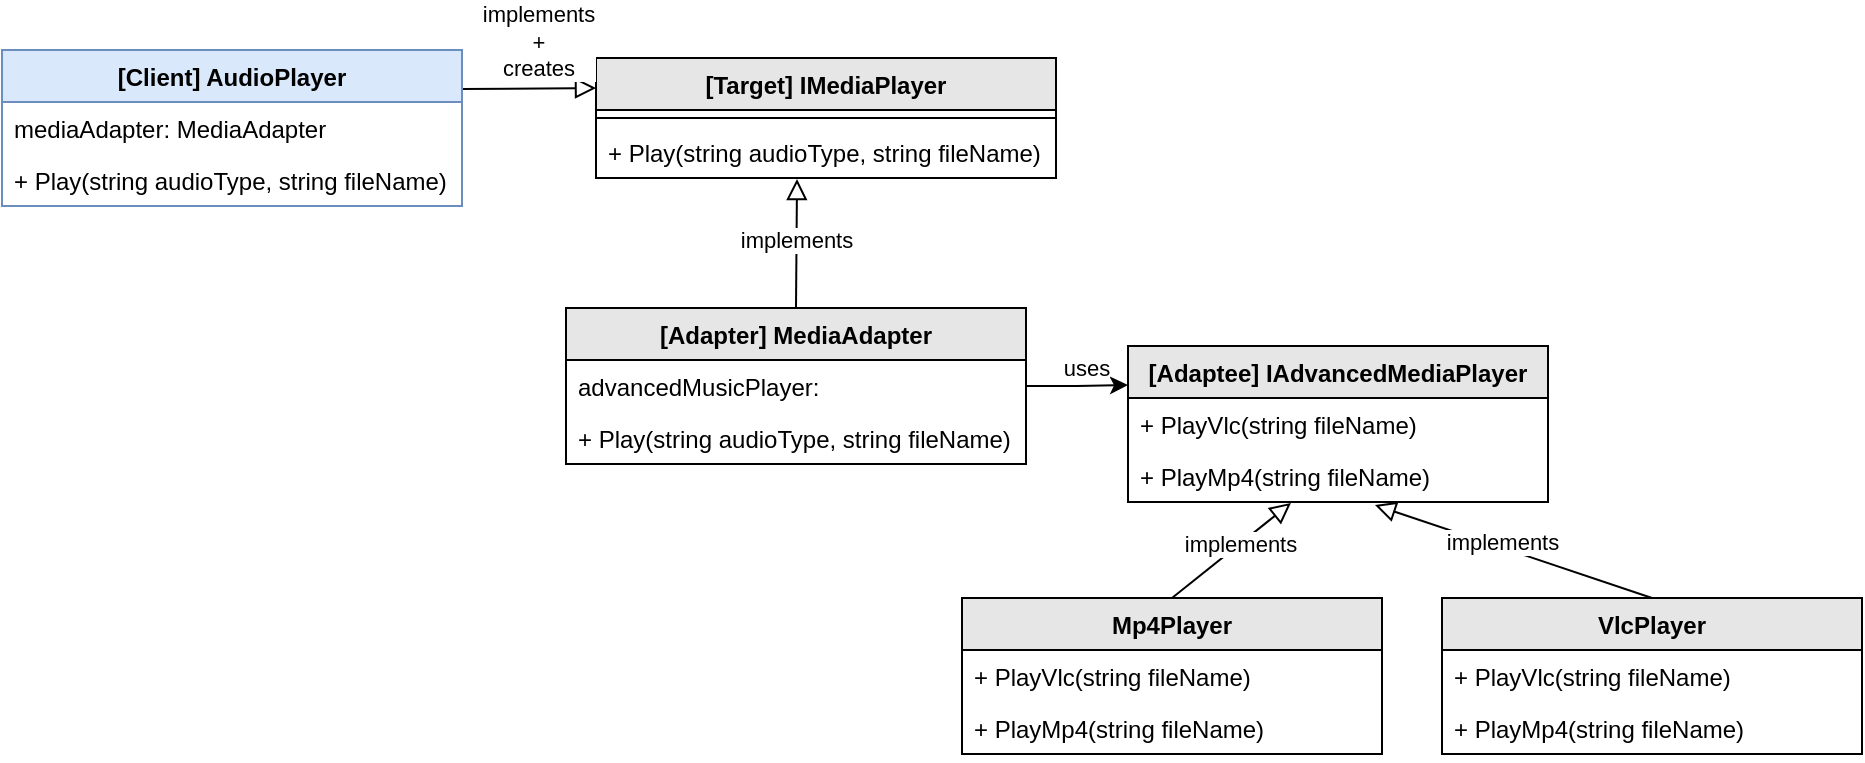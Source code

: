 <mxfile version="27.0.5">
  <diagram name="Page-1" id="FarZWbpBFylNNxL5vy0e">
    <mxGraphModel dx="1796" dy="572" grid="1" gridSize="10" guides="1" tooltips="1" connect="1" arrows="1" fold="1" page="1" pageScale="1" pageWidth="850" pageHeight="1100" math="0" shadow="0">
      <root>
        <mxCell id="0" />
        <mxCell id="1" parent="0" />
        <mxCell id="3rPEj9I898ouJbH6v4H0-1" value="[Target] IMediaPlayer" style="swimlane;fontStyle=1;align=center;verticalAlign=top;childLayout=stackLayout;horizontal=1;startSize=26;horizontalStack=0;resizeParent=1;resizeParentMax=0;resizeLast=0;collapsible=1;marginBottom=0;whiteSpace=wrap;html=1;fillColor=#E6E6E6;" vertex="1" parent="1">
          <mxGeometry x="177" y="90" width="230" height="60" as="geometry" />
        </mxCell>
        <mxCell id="3rPEj9I898ouJbH6v4H0-2" value="" style="line;strokeWidth=1;fillColor=none;align=left;verticalAlign=middle;spacingTop=-1;spacingLeft=3;spacingRight=3;rotatable=0;labelPosition=right;points=[];portConstraint=eastwest;strokeColor=inherit;" vertex="1" parent="3rPEj9I898ouJbH6v4H0-1">
          <mxGeometry y="26" width="230" height="8" as="geometry" />
        </mxCell>
        <mxCell id="3rPEj9I898ouJbH6v4H0-3" value="+ Play(string audioType, string fileName)" style="text;strokeColor=none;fillColor=none;align=left;verticalAlign=top;spacingLeft=4;spacingRight=4;overflow=hidden;rotatable=0;points=[[0,0.5],[1,0.5]];portConstraint=eastwest;whiteSpace=wrap;html=1;" vertex="1" parent="3rPEj9I898ouJbH6v4H0-1">
          <mxGeometry y="34" width="230" height="26" as="geometry" />
        </mxCell>
        <mxCell id="3rPEj9I898ouJbH6v4H0-4" value="implements&lt;br&gt;+&lt;br&gt;creates" style="html=1;verticalAlign=bottom;endArrow=block;endSize=8;curved=0;rounded=0;exitX=1;exitY=0.25;exitDx=0;exitDy=0;endFill=0;entryX=0;entryY=0.25;entryDx=0;entryDy=0;" edge="1" parent="1" source="3rPEj9I898ouJbH6v4H0-7" target="3rPEj9I898ouJbH6v4H0-1">
          <mxGeometry x="0.149" y="1" relative="1" as="geometry">
            <mxPoint x="240" y="310" as="sourcePoint" />
            <mxPoint x="273.04" y="176" as="targetPoint" />
            <mxPoint as="offset" />
          </mxGeometry>
        </mxCell>
        <mxCell id="3rPEj9I898ouJbH6v4H0-7" value="[Client] AudioPlayer" style="swimlane;fontStyle=1;align=center;verticalAlign=top;childLayout=stackLayout;horizontal=1;startSize=26;horizontalStack=0;resizeParent=1;resizeParentMax=0;resizeLast=0;collapsible=1;marginBottom=0;whiteSpace=wrap;html=1;fillColor=#dae8fc;strokeColor=#6c8ebf;" vertex="1" parent="1">
          <mxGeometry x="-120" y="86" width="230" height="78" as="geometry" />
        </mxCell>
        <mxCell id="3rPEj9I898ouJbH6v4H0-8" value="mediaAdapter: MediaAdapter" style="text;strokeColor=none;fillColor=none;align=left;verticalAlign=top;spacingLeft=4;spacingRight=4;overflow=hidden;rotatable=0;points=[[0,0.5],[1,0.5]];portConstraint=eastwest;whiteSpace=wrap;html=1;" vertex="1" parent="3rPEj9I898ouJbH6v4H0-7">
          <mxGeometry y="26" width="230" height="26" as="geometry" />
        </mxCell>
        <mxCell id="3rPEj9I898ouJbH6v4H0-27" value="+ Play(string audioType, string fileName)" style="text;strokeColor=none;fillColor=none;align=left;verticalAlign=top;spacingLeft=4;spacingRight=4;overflow=hidden;rotatable=0;points=[[0,0.5],[1,0.5]];portConstraint=eastwest;whiteSpace=wrap;html=1;" vertex="1" parent="3rPEj9I898ouJbH6v4H0-7">
          <mxGeometry y="52" width="230" height="26" as="geometry" />
        </mxCell>
        <mxCell id="3rPEj9I898ouJbH6v4H0-10" value="[Adaptee] IAdvancedMediaPlayer" style="swimlane;fontStyle=1;align=center;verticalAlign=top;childLayout=stackLayout;horizontal=1;startSize=26;horizontalStack=0;resizeParent=1;resizeParentMax=0;resizeLast=0;collapsible=1;marginBottom=0;whiteSpace=wrap;html=1;fillColor=#E6E6E6;" vertex="1" parent="1">
          <mxGeometry x="443" y="234" width="210" height="78" as="geometry" />
        </mxCell>
        <mxCell id="3rPEj9I898ouJbH6v4H0-11" value="+ PlayVlc(string fileName)" style="text;strokeColor=none;fillColor=none;align=left;verticalAlign=top;spacingLeft=4;spacingRight=4;overflow=hidden;rotatable=0;points=[[0,0.5],[1,0.5]];portConstraint=eastwest;whiteSpace=wrap;html=1;" vertex="1" parent="3rPEj9I898ouJbH6v4H0-10">
          <mxGeometry y="26" width="210" height="26" as="geometry" />
        </mxCell>
        <mxCell id="3rPEj9I898ouJbH6v4H0-14" value="+ PlayMp4(string fileName)" style="text;strokeColor=none;fillColor=none;align=left;verticalAlign=top;spacingLeft=4;spacingRight=4;overflow=hidden;rotatable=0;points=[[0,0.5],[1,0.5]];portConstraint=eastwest;whiteSpace=wrap;html=1;" vertex="1" parent="3rPEj9I898ouJbH6v4H0-10">
          <mxGeometry y="52" width="210" height="26" as="geometry" />
        </mxCell>
        <mxCell id="3rPEj9I898ouJbH6v4H0-12" style="edgeStyle=orthogonalEdgeStyle;rounded=0;orthogonalLoop=1;jettySize=auto;html=1;exitX=1;exitY=0.5;exitDx=0;exitDy=0;entryX=0;entryY=0.25;entryDx=0;entryDy=0;" edge="1" parent="1" source="3rPEj9I898ouJbH6v4H0-16" target="3rPEj9I898ouJbH6v4H0-10">
          <mxGeometry relative="1" as="geometry" />
        </mxCell>
        <mxCell id="3rPEj9I898ouJbH6v4H0-28" value="uses" style="edgeLabel;html=1;align=center;verticalAlign=middle;resizable=0;points=[];" vertex="1" connectable="0" parent="3rPEj9I898ouJbH6v4H0-12">
          <mxGeometry x="0.247" y="1" relative="1" as="geometry">
            <mxPoint x="-2" y="-8" as="offset" />
          </mxGeometry>
        </mxCell>
        <mxCell id="3rPEj9I898ouJbH6v4H0-15" value="[Adapter] MediaAdapter" style="swimlane;fontStyle=1;align=center;verticalAlign=top;childLayout=stackLayout;horizontal=1;startSize=26;horizontalStack=0;resizeParent=1;resizeParentMax=0;resizeLast=0;collapsible=1;marginBottom=0;whiteSpace=wrap;html=1;fillColor=#E6E6E6;" vertex="1" parent="1">
          <mxGeometry x="162" y="215" width="230" height="78" as="geometry" />
        </mxCell>
        <mxCell id="3rPEj9I898ouJbH6v4H0-16" value="advancedMusicPlayer:&amp;nbsp;" style="text;strokeColor=none;fillColor=none;align=left;verticalAlign=top;spacingLeft=4;spacingRight=4;overflow=hidden;rotatable=0;points=[[0,0.5],[1,0.5]];portConstraint=eastwest;whiteSpace=wrap;html=1;" vertex="1" parent="3rPEj9I898ouJbH6v4H0-15">
          <mxGeometry y="26" width="230" height="26" as="geometry" />
        </mxCell>
        <mxCell id="3rPEj9I898ouJbH6v4H0-18" value="+ Play(string audioType, string fileName)" style="text;strokeColor=none;fillColor=none;align=left;verticalAlign=top;spacingLeft=4;spacingRight=4;overflow=hidden;rotatable=0;points=[[0,0.5],[1,0.5]];portConstraint=eastwest;whiteSpace=wrap;html=1;" vertex="1" parent="3rPEj9I898ouJbH6v4H0-15">
          <mxGeometry y="52" width="230" height="26" as="geometry" />
        </mxCell>
        <mxCell id="3rPEj9I898ouJbH6v4H0-17" value="implements" style="html=1;verticalAlign=bottom;endArrow=block;endSize=8;curved=0;rounded=0;exitX=0.5;exitY=0;exitDx=0;exitDy=0;endFill=0;entryX=0.437;entryY=1.019;entryDx=0;entryDy=0;entryPerimeter=0;" edge="1" parent="1" source="3rPEj9I898ouJbH6v4H0-15" target="3rPEj9I898ouJbH6v4H0-3">
          <mxGeometry x="-0.225" relative="1" as="geometry">
            <mxPoint x="315" y="260" as="sourcePoint" />
            <mxPoint x="313" y="163" as="targetPoint" />
            <mxPoint as="offset" />
          </mxGeometry>
        </mxCell>
        <mxCell id="3rPEj9I898ouJbH6v4H0-19" value="Mp4Player" style="swimlane;fontStyle=1;align=center;verticalAlign=top;childLayout=stackLayout;horizontal=1;startSize=26;horizontalStack=0;resizeParent=1;resizeParentMax=0;resizeLast=0;collapsible=1;marginBottom=0;whiteSpace=wrap;html=1;fillColor=#E6E6E6;" vertex="1" parent="1">
          <mxGeometry x="360" y="360" width="210" height="78" as="geometry" />
        </mxCell>
        <mxCell id="3rPEj9I898ouJbH6v4H0-20" value="+ PlayVlc(string fileName)" style="text;strokeColor=none;fillColor=none;align=left;verticalAlign=top;spacingLeft=4;spacingRight=4;overflow=hidden;rotatable=0;points=[[0,0.5],[1,0.5]];portConstraint=eastwest;whiteSpace=wrap;html=1;" vertex="1" parent="3rPEj9I898ouJbH6v4H0-19">
          <mxGeometry y="26" width="210" height="26" as="geometry" />
        </mxCell>
        <mxCell id="3rPEj9I898ouJbH6v4H0-21" value="+ PlayMp4(string fileName)" style="text;strokeColor=none;fillColor=none;align=left;verticalAlign=top;spacingLeft=4;spacingRight=4;overflow=hidden;rotatable=0;points=[[0,0.5],[1,0.5]];portConstraint=eastwest;whiteSpace=wrap;html=1;" vertex="1" parent="3rPEj9I898ouJbH6v4H0-19">
          <mxGeometry y="52" width="210" height="26" as="geometry" />
        </mxCell>
        <mxCell id="3rPEj9I898ouJbH6v4H0-22" value="VlcPlayer" style="swimlane;fontStyle=1;align=center;verticalAlign=top;childLayout=stackLayout;horizontal=1;startSize=26;horizontalStack=0;resizeParent=1;resizeParentMax=0;resizeLast=0;collapsible=1;marginBottom=0;whiteSpace=wrap;html=1;fillColor=#E6E6E6;" vertex="1" parent="1">
          <mxGeometry x="600" y="360" width="210" height="78" as="geometry" />
        </mxCell>
        <mxCell id="3rPEj9I898ouJbH6v4H0-23" value="+ PlayVlc(string fileName)" style="text;strokeColor=none;fillColor=none;align=left;verticalAlign=top;spacingLeft=4;spacingRight=4;overflow=hidden;rotatable=0;points=[[0,0.5],[1,0.5]];portConstraint=eastwest;whiteSpace=wrap;html=1;" vertex="1" parent="3rPEj9I898ouJbH6v4H0-22">
          <mxGeometry y="26" width="210" height="26" as="geometry" />
        </mxCell>
        <mxCell id="3rPEj9I898ouJbH6v4H0-24" value="+ PlayMp4(string fileName)" style="text;strokeColor=none;fillColor=none;align=left;verticalAlign=top;spacingLeft=4;spacingRight=4;overflow=hidden;rotatable=0;points=[[0,0.5],[1,0.5]];portConstraint=eastwest;whiteSpace=wrap;html=1;" vertex="1" parent="3rPEj9I898ouJbH6v4H0-22">
          <mxGeometry y="52" width="210" height="26" as="geometry" />
        </mxCell>
        <mxCell id="3rPEj9I898ouJbH6v4H0-25" value="implements" style="html=1;verticalAlign=bottom;endArrow=block;endSize=8;curved=0;rounded=0;exitX=0.5;exitY=0;exitDx=0;exitDy=0;endFill=0;entryX=0.388;entryY=1.019;entryDx=0;entryDy=0;entryPerimeter=0;" edge="1" parent="1" source="3rPEj9I898ouJbH6v4H0-19" target="3rPEj9I898ouJbH6v4H0-14">
          <mxGeometry x="0.016" y="-7" relative="1" as="geometry">
            <mxPoint x="335" y="260" as="sourcePoint" />
            <mxPoint x="313" y="163" as="targetPoint" />
            <mxPoint y="1" as="offset" />
          </mxGeometry>
        </mxCell>
        <mxCell id="3rPEj9I898ouJbH6v4H0-26" value="implements" style="html=1;verticalAlign=bottom;endArrow=block;endSize=8;curved=0;rounded=0;exitX=0.5;exitY=0;exitDx=0;exitDy=0;endFill=0;entryX=0.588;entryY=1.058;entryDx=0;entryDy=0;entryPerimeter=0;" edge="1" parent="1" source="3rPEj9I898ouJbH6v4H0-22" target="3rPEj9I898ouJbH6v4H0-14">
          <mxGeometry x="0.052" y="6" relative="1" as="geometry">
            <mxPoint x="345" y="270" as="sourcePoint" />
            <mxPoint x="323" y="173" as="targetPoint" />
            <mxPoint as="offset" />
          </mxGeometry>
        </mxCell>
      </root>
    </mxGraphModel>
  </diagram>
</mxfile>
